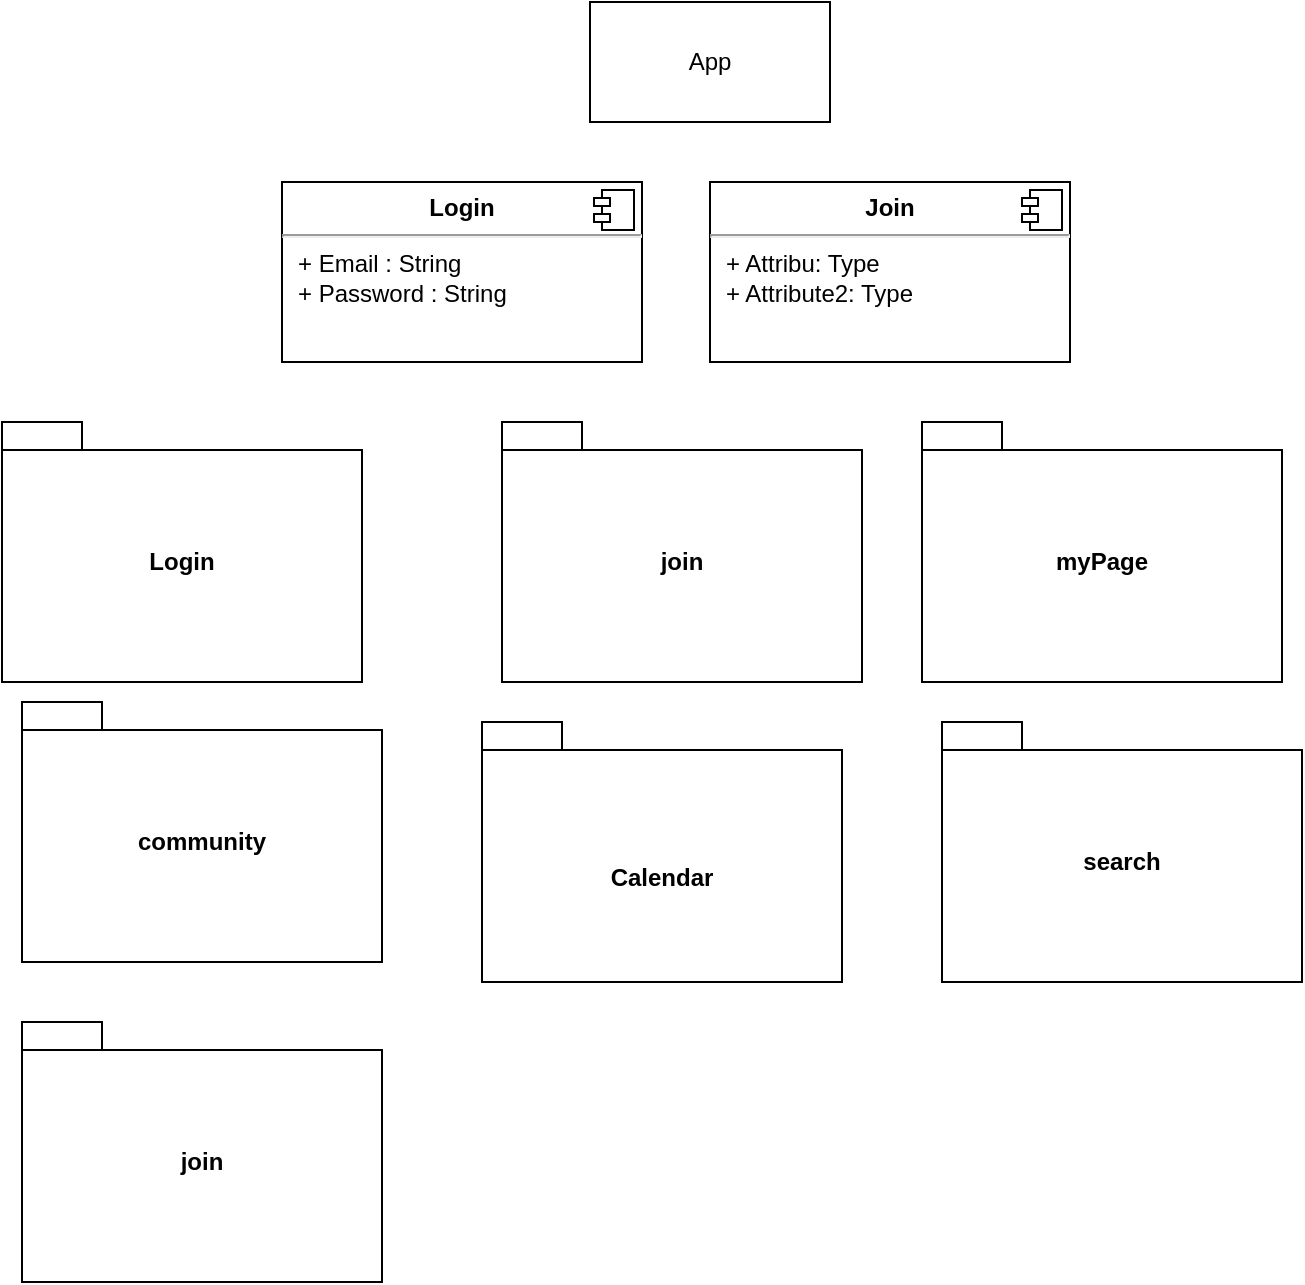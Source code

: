 <mxfile version="22.0.6" type="github">
  <diagram name="페이지-1" id="VY-LH6dqioYT1nkXCw5k">
    <mxGraphModel dx="1050" dy="557" grid="1" gridSize="10" guides="1" tooltips="1" connect="1" arrows="1" fold="1" page="1" pageScale="1" pageWidth="827" pageHeight="1169" math="0" shadow="0">
      <root>
        <mxCell id="0" />
        <mxCell id="1" parent="0" />
        <mxCell id="nvE_Knk43XWfdN27oKsa-2" value="App" style="rounded=0;whiteSpace=wrap;html=1;" vertex="1" parent="1">
          <mxGeometry x="354" y="40" width="120" height="60" as="geometry" />
        </mxCell>
        <mxCell id="nvE_Knk43XWfdN27oKsa-3" value="&lt;p style=&quot;margin:0px;margin-top:6px;text-align:center;&quot;&gt;&lt;b&gt;Login&lt;/b&gt;&lt;/p&gt;&lt;hr&gt;&lt;p style=&quot;margin:0px;margin-left:8px;&quot;&gt;+ Email : String&lt;br&gt;+ Password : String&lt;/p&gt;" style="align=left;overflow=fill;html=1;dropTarget=0;whiteSpace=wrap;" vertex="1" parent="1">
          <mxGeometry x="200" y="130" width="180" height="90" as="geometry" />
        </mxCell>
        <mxCell id="nvE_Knk43XWfdN27oKsa-4" value="" style="shape=component;jettyWidth=8;jettyHeight=4;" vertex="1" parent="nvE_Knk43XWfdN27oKsa-3">
          <mxGeometry x="1" width="20" height="20" relative="1" as="geometry">
            <mxPoint x="-24" y="4" as="offset" />
          </mxGeometry>
        </mxCell>
        <mxCell id="nvE_Knk43XWfdN27oKsa-5" value="&lt;p style=&quot;margin:0px;margin-top:6px;text-align:center;&quot;&gt;&lt;b&gt;Join&lt;/b&gt;&lt;/p&gt;&lt;hr&gt;&lt;p style=&quot;margin:0px;margin-left:8px;&quot;&gt;+ Attribu: Type&lt;br&gt;+ Attribute2: Type&lt;/p&gt;" style="align=left;overflow=fill;html=1;dropTarget=0;whiteSpace=wrap;" vertex="1" parent="1">
          <mxGeometry x="414" y="130" width="180" height="90" as="geometry" />
        </mxCell>
        <mxCell id="nvE_Knk43XWfdN27oKsa-6" value="" style="shape=component;jettyWidth=8;jettyHeight=4;" vertex="1" parent="nvE_Knk43XWfdN27oKsa-5">
          <mxGeometry x="1" width="20" height="20" relative="1" as="geometry">
            <mxPoint x="-24" y="4" as="offset" />
          </mxGeometry>
        </mxCell>
        <mxCell id="nvE_Knk43XWfdN27oKsa-10" value="Login" style="shape=folder;fontStyle=1;spacingTop=10;tabWidth=40;tabHeight=14;tabPosition=left;html=1;whiteSpace=wrap;" vertex="1" parent="1">
          <mxGeometry x="60" y="250" width="180" height="130" as="geometry" />
        </mxCell>
        <mxCell id="nvE_Knk43XWfdN27oKsa-11" value="join" style="shape=folder;fontStyle=1;spacingTop=10;tabWidth=40;tabHeight=14;tabPosition=left;html=1;whiteSpace=wrap;" vertex="1" parent="1">
          <mxGeometry x="310" y="250" width="180" height="130" as="geometry" />
        </mxCell>
        <mxCell id="nvE_Knk43XWfdN27oKsa-12" value="myPage" style="shape=folder;fontStyle=1;spacingTop=10;tabWidth=40;tabHeight=14;tabPosition=left;html=1;whiteSpace=wrap;" vertex="1" parent="1">
          <mxGeometry x="520" y="250" width="180" height="130" as="geometry" />
        </mxCell>
        <mxCell id="nvE_Knk43XWfdN27oKsa-13" value="community" style="shape=folder;fontStyle=1;spacingTop=10;tabWidth=40;tabHeight=14;tabPosition=left;html=1;whiteSpace=wrap;" vertex="1" parent="1">
          <mxGeometry x="70" y="390" width="180" height="130" as="geometry" />
        </mxCell>
        <mxCell id="nvE_Knk43XWfdN27oKsa-14" value="&lt;br&gt;Calendar" style="shape=folder;fontStyle=1;spacingTop=10;tabWidth=40;tabHeight=14;tabPosition=left;html=1;whiteSpace=wrap;" vertex="1" parent="1">
          <mxGeometry x="300" y="400" width="180" height="130" as="geometry" />
        </mxCell>
        <mxCell id="nvE_Knk43XWfdN27oKsa-15" value="search" style="shape=folder;fontStyle=1;spacingTop=10;tabWidth=40;tabHeight=14;tabPosition=left;html=1;whiteSpace=wrap;" vertex="1" parent="1">
          <mxGeometry x="530" y="400" width="180" height="130" as="geometry" />
        </mxCell>
        <mxCell id="nvE_Knk43XWfdN27oKsa-16" value="join" style="shape=folder;fontStyle=1;spacingTop=10;tabWidth=40;tabHeight=14;tabPosition=left;html=1;whiteSpace=wrap;" vertex="1" parent="1">
          <mxGeometry x="70" y="550" width="180" height="130" as="geometry" />
        </mxCell>
      </root>
    </mxGraphModel>
  </diagram>
</mxfile>
